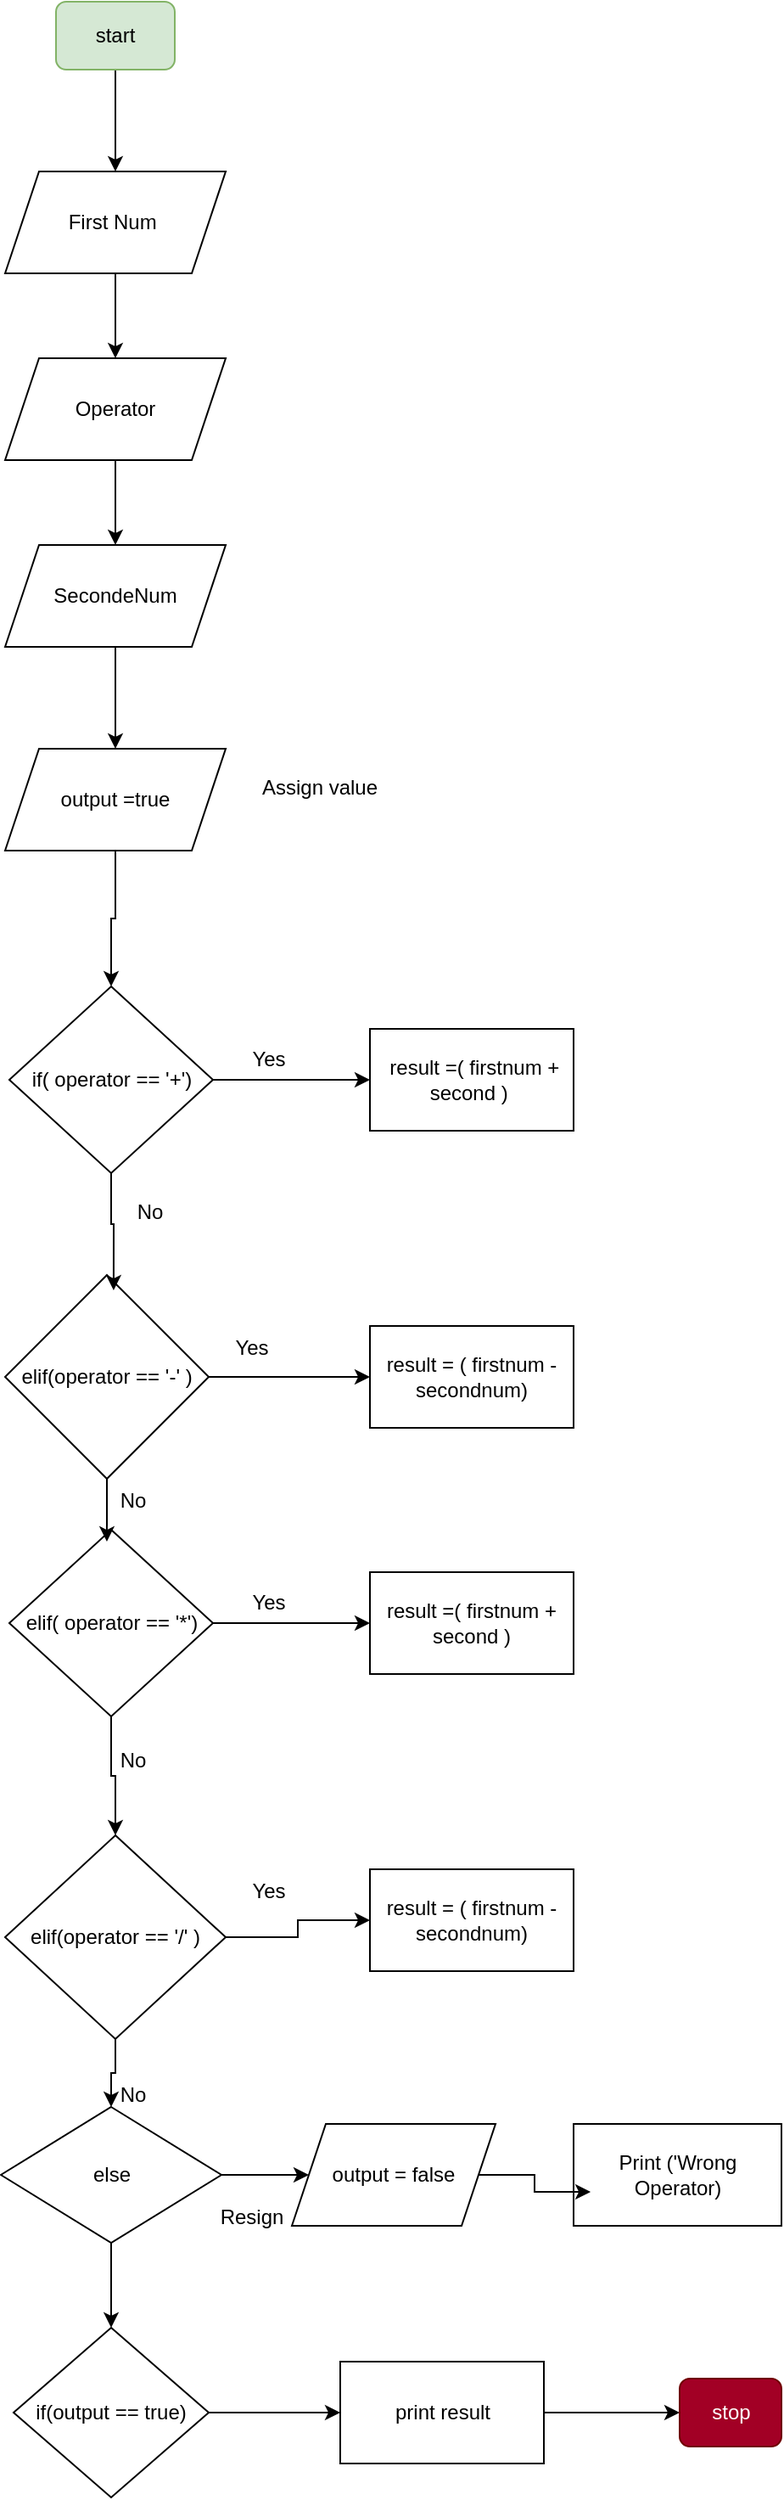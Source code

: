<mxfile version="24.7.17">
  <diagram id="C5RBs43oDa-KdzZeNtuy" name="Page-1">
    <mxGraphModel dx="985" dy="824" grid="1" gridSize="10" guides="1" tooltips="1" connect="1" arrows="1" fold="1" page="1" pageScale="1" pageWidth="827" pageHeight="1169" math="0" shadow="0">
      <root>
        <mxCell id="WIyWlLk6GJQsqaUBKTNV-0" />
        <mxCell id="WIyWlLk6GJQsqaUBKTNV-1" parent="WIyWlLk6GJQsqaUBKTNV-0" />
        <mxCell id="LmBbfcvXaD6cQ4zlUTau-3" style="edgeStyle=orthogonalEdgeStyle;rounded=0;orthogonalLoop=1;jettySize=auto;html=1;exitX=0.5;exitY=1;exitDx=0;exitDy=0;entryX=0.5;entryY=0;entryDx=0;entryDy=0;" edge="1" parent="WIyWlLk6GJQsqaUBKTNV-1" source="LmBbfcvXaD6cQ4zlUTau-0" target="LmBbfcvXaD6cQ4zlUTau-2">
          <mxGeometry relative="1" as="geometry" />
        </mxCell>
        <mxCell id="LmBbfcvXaD6cQ4zlUTau-0" value="start" style="rounded=1;whiteSpace=wrap;html=1;fillColor=#d5e8d4;strokeColor=#82b366;" vertex="1" parent="WIyWlLk6GJQsqaUBKTNV-1">
          <mxGeometry x="215" y="60" width="70" height="40" as="geometry" />
        </mxCell>
        <mxCell id="LmBbfcvXaD6cQ4zlUTau-5" style="edgeStyle=orthogonalEdgeStyle;rounded=0;orthogonalLoop=1;jettySize=auto;html=1;exitX=0.5;exitY=1;exitDx=0;exitDy=0;entryX=0.5;entryY=0;entryDx=0;entryDy=0;" edge="1" parent="WIyWlLk6GJQsqaUBKTNV-1" source="LmBbfcvXaD6cQ4zlUTau-2" target="LmBbfcvXaD6cQ4zlUTau-4">
          <mxGeometry relative="1" as="geometry" />
        </mxCell>
        <mxCell id="LmBbfcvXaD6cQ4zlUTau-2" value="First Num&amp;nbsp;" style="shape=parallelogram;perimeter=parallelogramPerimeter;whiteSpace=wrap;html=1;fixedSize=1;" vertex="1" parent="WIyWlLk6GJQsqaUBKTNV-1">
          <mxGeometry x="185" y="160" width="130" height="60" as="geometry" />
        </mxCell>
        <mxCell id="LmBbfcvXaD6cQ4zlUTau-7" style="edgeStyle=orthogonalEdgeStyle;rounded=0;orthogonalLoop=1;jettySize=auto;html=1;exitX=0.5;exitY=1;exitDx=0;exitDy=0;entryX=0.5;entryY=0;entryDx=0;entryDy=0;" edge="1" parent="WIyWlLk6GJQsqaUBKTNV-1" source="LmBbfcvXaD6cQ4zlUTau-4" target="LmBbfcvXaD6cQ4zlUTau-6">
          <mxGeometry relative="1" as="geometry" />
        </mxCell>
        <mxCell id="LmBbfcvXaD6cQ4zlUTau-4" value="Operator" style="shape=parallelogram;perimeter=parallelogramPerimeter;whiteSpace=wrap;html=1;fixedSize=1;" vertex="1" parent="WIyWlLk6GJQsqaUBKTNV-1">
          <mxGeometry x="185" y="270" width="130" height="60" as="geometry" />
        </mxCell>
        <mxCell id="LmBbfcvXaD6cQ4zlUTau-9" style="edgeStyle=orthogonalEdgeStyle;rounded=0;orthogonalLoop=1;jettySize=auto;html=1;exitX=0.5;exitY=1;exitDx=0;exitDy=0;entryX=0.5;entryY=0;entryDx=0;entryDy=0;" edge="1" parent="WIyWlLk6GJQsqaUBKTNV-1" source="LmBbfcvXaD6cQ4zlUTau-6" target="LmBbfcvXaD6cQ4zlUTau-8">
          <mxGeometry relative="1" as="geometry" />
        </mxCell>
        <mxCell id="LmBbfcvXaD6cQ4zlUTau-6" value="SecondeNum" style="shape=parallelogram;perimeter=parallelogramPerimeter;whiteSpace=wrap;html=1;fixedSize=1;" vertex="1" parent="WIyWlLk6GJQsqaUBKTNV-1">
          <mxGeometry x="185" y="380" width="130" height="60" as="geometry" />
        </mxCell>
        <mxCell id="LmBbfcvXaD6cQ4zlUTau-12" style="edgeStyle=orthogonalEdgeStyle;rounded=0;orthogonalLoop=1;jettySize=auto;html=1;exitX=0.5;exitY=1;exitDx=0;exitDy=0;entryX=0.5;entryY=0;entryDx=0;entryDy=0;" edge="1" parent="WIyWlLk6GJQsqaUBKTNV-1" source="LmBbfcvXaD6cQ4zlUTau-8" target="LmBbfcvXaD6cQ4zlUTau-10">
          <mxGeometry relative="1" as="geometry" />
        </mxCell>
        <mxCell id="LmBbfcvXaD6cQ4zlUTau-8" value="output =true" style="shape=parallelogram;perimeter=parallelogramPerimeter;whiteSpace=wrap;html=1;fixedSize=1;" vertex="1" parent="WIyWlLk6GJQsqaUBKTNV-1">
          <mxGeometry x="185" y="500" width="130" height="60" as="geometry" />
        </mxCell>
        <mxCell id="LmBbfcvXaD6cQ4zlUTau-14" style="edgeStyle=orthogonalEdgeStyle;rounded=0;orthogonalLoop=1;jettySize=auto;html=1;exitX=1;exitY=0.5;exitDx=0;exitDy=0;entryX=0;entryY=0.5;entryDx=0;entryDy=0;" edge="1" parent="WIyWlLk6GJQsqaUBKTNV-1" source="LmBbfcvXaD6cQ4zlUTau-10" target="LmBbfcvXaD6cQ4zlUTau-13">
          <mxGeometry relative="1" as="geometry" />
        </mxCell>
        <mxCell id="LmBbfcvXaD6cQ4zlUTau-10" value="if( operator == &#39;+&#39;)" style="rhombus;whiteSpace=wrap;html=1;" vertex="1" parent="WIyWlLk6GJQsqaUBKTNV-1">
          <mxGeometry x="187.5" y="640" width="120" height="110" as="geometry" />
        </mxCell>
        <mxCell id="LmBbfcvXaD6cQ4zlUTau-13" value="&amp;nbsp;result =( firstnum + second )&amp;nbsp;" style="rounded=0;whiteSpace=wrap;html=1;flipV=1;" vertex="1" parent="WIyWlLk6GJQsqaUBKTNV-1">
          <mxGeometry x="400" y="665" width="120" height="60" as="geometry" />
        </mxCell>
        <mxCell id="LmBbfcvXaD6cQ4zlUTau-15" value="Yes" style="text;html=1;align=center;verticalAlign=middle;resizable=0;points=[];autosize=1;strokeColor=none;fillColor=none;" vertex="1" parent="WIyWlLk6GJQsqaUBKTNV-1">
          <mxGeometry x="320" y="668" width="40" height="30" as="geometry" />
        </mxCell>
        <mxCell id="LmBbfcvXaD6cQ4zlUTau-20" style="edgeStyle=orthogonalEdgeStyle;rounded=0;orthogonalLoop=1;jettySize=auto;html=1;exitX=1;exitY=0.5;exitDx=0;exitDy=0;entryX=0;entryY=0.5;entryDx=0;entryDy=0;" edge="1" parent="WIyWlLk6GJQsqaUBKTNV-1" source="LmBbfcvXaD6cQ4zlUTau-16" target="LmBbfcvXaD6cQ4zlUTau-19">
          <mxGeometry relative="1" as="geometry" />
        </mxCell>
        <mxCell id="LmBbfcvXaD6cQ4zlUTau-16" value="elif(operator == &#39;-&#39; )" style="rhombus;whiteSpace=wrap;html=1;" vertex="1" parent="WIyWlLk6GJQsqaUBKTNV-1">
          <mxGeometry x="185" y="810" width="120" height="120" as="geometry" />
        </mxCell>
        <mxCell id="LmBbfcvXaD6cQ4zlUTau-17" style="edgeStyle=orthogonalEdgeStyle;rounded=0;orthogonalLoop=1;jettySize=auto;html=1;exitX=0.5;exitY=1;exitDx=0;exitDy=0;entryX=0.533;entryY=0.075;entryDx=0;entryDy=0;entryPerimeter=0;" edge="1" parent="WIyWlLk6GJQsqaUBKTNV-1" source="LmBbfcvXaD6cQ4zlUTau-10" target="LmBbfcvXaD6cQ4zlUTau-16">
          <mxGeometry relative="1" as="geometry" />
        </mxCell>
        <mxCell id="LmBbfcvXaD6cQ4zlUTau-18" value="No" style="text;html=1;align=center;verticalAlign=middle;resizable=0;points=[];autosize=1;strokeColor=none;fillColor=none;" vertex="1" parent="WIyWlLk6GJQsqaUBKTNV-1">
          <mxGeometry x="250" y="758" width="40" height="30" as="geometry" />
        </mxCell>
        <mxCell id="LmBbfcvXaD6cQ4zlUTau-19" value="result = ( firstnum - secondnum)" style="rounded=0;whiteSpace=wrap;html=1;flipV=1;" vertex="1" parent="WIyWlLk6GJQsqaUBKTNV-1">
          <mxGeometry x="400" y="840" width="120" height="60" as="geometry" />
        </mxCell>
        <mxCell id="LmBbfcvXaD6cQ4zlUTau-21" value="Yes" style="text;html=1;align=center;verticalAlign=middle;resizable=0;points=[];autosize=1;strokeColor=none;fillColor=none;" vertex="1" parent="WIyWlLk6GJQsqaUBKTNV-1">
          <mxGeometry x="310" y="838" width="40" height="30" as="geometry" />
        </mxCell>
        <mxCell id="LmBbfcvXaD6cQ4zlUTau-27" style="edgeStyle=orthogonalEdgeStyle;rounded=0;orthogonalLoop=1;jettySize=auto;html=1;exitX=1;exitY=0.5;exitDx=0;exitDy=0;" edge="1" parent="WIyWlLk6GJQsqaUBKTNV-1" source="LmBbfcvXaD6cQ4zlUTau-22">
          <mxGeometry relative="1" as="geometry">
            <mxPoint x="400" y="1015" as="targetPoint" />
          </mxGeometry>
        </mxCell>
        <mxCell id="LmBbfcvXaD6cQ4zlUTau-29" style="edgeStyle=orthogonalEdgeStyle;rounded=0;orthogonalLoop=1;jettySize=auto;html=1;exitX=0.5;exitY=1;exitDx=0;exitDy=0;entryX=0.5;entryY=0;entryDx=0;entryDy=0;" edge="1" parent="WIyWlLk6GJQsqaUBKTNV-1" source="LmBbfcvXaD6cQ4zlUTau-22" target="LmBbfcvXaD6cQ4zlUTau-23">
          <mxGeometry relative="1" as="geometry" />
        </mxCell>
        <mxCell id="LmBbfcvXaD6cQ4zlUTau-22" value="elif( operator == &#39;*&#39;)" style="rhombus;whiteSpace=wrap;html=1;" vertex="1" parent="WIyWlLk6GJQsqaUBKTNV-1">
          <mxGeometry x="187.5" y="960" width="120" height="110" as="geometry" />
        </mxCell>
        <mxCell id="LmBbfcvXaD6cQ4zlUTau-28" style="edgeStyle=orthogonalEdgeStyle;rounded=0;orthogonalLoop=1;jettySize=auto;html=1;exitX=1;exitY=0.5;exitDx=0;exitDy=0;entryX=0;entryY=0.5;entryDx=0;entryDy=0;" edge="1" parent="WIyWlLk6GJQsqaUBKTNV-1" source="LmBbfcvXaD6cQ4zlUTau-23" target="LmBbfcvXaD6cQ4zlUTau-25">
          <mxGeometry relative="1" as="geometry">
            <mxPoint x="390" y="1190" as="targetPoint" />
          </mxGeometry>
        </mxCell>
        <mxCell id="LmBbfcvXaD6cQ4zlUTau-43" style="edgeStyle=orthogonalEdgeStyle;rounded=0;orthogonalLoop=1;jettySize=auto;html=1;exitX=0.5;exitY=1;exitDx=0;exitDy=0;" edge="1" parent="WIyWlLk6GJQsqaUBKTNV-1" source="LmBbfcvXaD6cQ4zlUTau-23" target="LmBbfcvXaD6cQ4zlUTau-42">
          <mxGeometry relative="1" as="geometry" />
        </mxCell>
        <mxCell id="LmBbfcvXaD6cQ4zlUTau-23" value="elif(operator == &#39;/&#39; )" style="rhombus;whiteSpace=wrap;html=1;" vertex="1" parent="WIyWlLk6GJQsqaUBKTNV-1">
          <mxGeometry x="185" y="1140" width="130" height="120" as="geometry" />
        </mxCell>
        <mxCell id="LmBbfcvXaD6cQ4zlUTau-24" value="result =( firstnum + second )" style="rounded=0;whiteSpace=wrap;html=1;flipV=1;" vertex="1" parent="WIyWlLk6GJQsqaUBKTNV-1">
          <mxGeometry x="400" y="985" width="120" height="60" as="geometry" />
        </mxCell>
        <mxCell id="LmBbfcvXaD6cQ4zlUTau-25" value="result = ( firstnum - secondnum)" style="rounded=0;whiteSpace=wrap;html=1;flipV=1;" vertex="1" parent="WIyWlLk6GJQsqaUBKTNV-1">
          <mxGeometry x="400" y="1160" width="120" height="60" as="geometry" />
        </mxCell>
        <mxCell id="LmBbfcvXaD6cQ4zlUTau-26" style="edgeStyle=orthogonalEdgeStyle;rounded=0;orthogonalLoop=1;jettySize=auto;html=1;exitX=0.5;exitY=1;exitDx=0;exitDy=0;entryX=0.479;entryY=0.064;entryDx=0;entryDy=0;entryPerimeter=0;" edge="1" parent="WIyWlLk6GJQsqaUBKTNV-1" source="LmBbfcvXaD6cQ4zlUTau-16" target="LmBbfcvXaD6cQ4zlUTau-22">
          <mxGeometry relative="1" as="geometry" />
        </mxCell>
        <mxCell id="LmBbfcvXaD6cQ4zlUTau-30" value="Yes" style="text;html=1;align=center;verticalAlign=middle;resizable=0;points=[];autosize=1;strokeColor=none;fillColor=none;" vertex="1" parent="WIyWlLk6GJQsqaUBKTNV-1">
          <mxGeometry x="320" y="988" width="40" height="30" as="geometry" />
        </mxCell>
        <mxCell id="LmBbfcvXaD6cQ4zlUTau-31" value="Yes" style="text;html=1;align=center;verticalAlign=middle;resizable=0;points=[];autosize=1;strokeColor=none;fillColor=none;" vertex="1" parent="WIyWlLk6GJQsqaUBKTNV-1">
          <mxGeometry x="320" y="1158" width="40" height="30" as="geometry" />
        </mxCell>
        <mxCell id="LmBbfcvXaD6cQ4zlUTau-32" value="No" style="text;html=1;align=center;verticalAlign=middle;resizable=0;points=[];autosize=1;strokeColor=none;fillColor=none;" vertex="1" parent="WIyWlLk6GJQsqaUBKTNV-1">
          <mxGeometry x="240" y="928" width="40" height="30" as="geometry" />
        </mxCell>
        <mxCell id="LmBbfcvXaD6cQ4zlUTau-33" value="No&lt;div&gt;&lt;br&gt;&lt;/div&gt;" style="text;html=1;align=center;verticalAlign=middle;resizable=0;points=[];autosize=1;strokeColor=none;fillColor=none;" vertex="1" parent="WIyWlLk6GJQsqaUBKTNV-1">
          <mxGeometry x="240" y="1083" width="40" height="40" as="geometry" />
        </mxCell>
        <mxCell id="LmBbfcvXaD6cQ4zlUTau-34" value="Print (&#39;Wrong Operator)" style="whiteSpace=wrap;html=1;" vertex="1" parent="WIyWlLk6GJQsqaUBKTNV-1">
          <mxGeometry x="520" y="1310" width="122.5" height="60" as="geometry" />
        </mxCell>
        <mxCell id="LmBbfcvXaD6cQ4zlUTau-36" value="No" style="text;html=1;align=center;verticalAlign=middle;resizable=0;points=[];autosize=1;strokeColor=none;fillColor=none;" vertex="1" parent="WIyWlLk6GJQsqaUBKTNV-1">
          <mxGeometry x="240" y="1278" width="40" height="30" as="geometry" />
        </mxCell>
        <mxCell id="LmBbfcvXaD6cQ4zlUTau-37" value="output = false" style="shape=parallelogram;perimeter=parallelogramPerimeter;whiteSpace=wrap;html=1;fixedSize=1;" vertex="1" parent="WIyWlLk6GJQsqaUBKTNV-1">
          <mxGeometry x="354" y="1310" width="120" height="60" as="geometry" />
        </mxCell>
        <mxCell id="LmBbfcvXaD6cQ4zlUTau-39" value="Assign value" style="text;html=1;align=center;verticalAlign=middle;resizable=0;points=[];autosize=1;strokeColor=none;fillColor=none;" vertex="1" parent="WIyWlLk6GJQsqaUBKTNV-1">
          <mxGeometry x="325" y="508" width="90" height="30" as="geometry" />
        </mxCell>
        <mxCell id="LmBbfcvXaD6cQ4zlUTau-40" value="Resign" style="text;html=1;align=center;verticalAlign=middle;resizable=0;points=[];autosize=1;strokeColor=none;fillColor=none;" vertex="1" parent="WIyWlLk6GJQsqaUBKTNV-1">
          <mxGeometry x="300" y="1350" width="60" height="30" as="geometry" />
        </mxCell>
        <mxCell id="LmBbfcvXaD6cQ4zlUTau-44" style="edgeStyle=orthogonalEdgeStyle;rounded=0;orthogonalLoop=1;jettySize=auto;html=1;exitX=1;exitY=0.5;exitDx=0;exitDy=0;entryX=0;entryY=0.5;entryDx=0;entryDy=0;" edge="1" parent="WIyWlLk6GJQsqaUBKTNV-1" source="LmBbfcvXaD6cQ4zlUTau-42" target="LmBbfcvXaD6cQ4zlUTau-37">
          <mxGeometry relative="1" as="geometry" />
        </mxCell>
        <mxCell id="LmBbfcvXaD6cQ4zlUTau-48" style="edgeStyle=orthogonalEdgeStyle;rounded=0;orthogonalLoop=1;jettySize=auto;html=1;exitX=0.5;exitY=1;exitDx=0;exitDy=0;entryX=0.5;entryY=0;entryDx=0;entryDy=0;" edge="1" parent="WIyWlLk6GJQsqaUBKTNV-1" source="LmBbfcvXaD6cQ4zlUTau-42" target="LmBbfcvXaD6cQ4zlUTau-47">
          <mxGeometry relative="1" as="geometry" />
        </mxCell>
        <mxCell id="LmBbfcvXaD6cQ4zlUTau-42" value="else" style="rhombus;whiteSpace=wrap;html=1;" vertex="1" parent="WIyWlLk6GJQsqaUBKTNV-1">
          <mxGeometry x="182.5" y="1300" width="130" height="80" as="geometry" />
        </mxCell>
        <mxCell id="LmBbfcvXaD6cQ4zlUTau-45" style="edgeStyle=orthogonalEdgeStyle;rounded=0;orthogonalLoop=1;jettySize=auto;html=1;exitX=1;exitY=0.5;exitDx=0;exitDy=0;entryX=0.082;entryY=0.667;entryDx=0;entryDy=0;entryPerimeter=0;" edge="1" parent="WIyWlLk6GJQsqaUBKTNV-1" source="LmBbfcvXaD6cQ4zlUTau-37" target="LmBbfcvXaD6cQ4zlUTau-34">
          <mxGeometry relative="1" as="geometry" />
        </mxCell>
        <mxCell id="LmBbfcvXaD6cQ4zlUTau-50" value="" style="edgeStyle=orthogonalEdgeStyle;rounded=0;orthogonalLoop=1;jettySize=auto;html=1;" edge="1" parent="WIyWlLk6GJQsqaUBKTNV-1" source="LmBbfcvXaD6cQ4zlUTau-47" target="LmBbfcvXaD6cQ4zlUTau-49">
          <mxGeometry relative="1" as="geometry" />
        </mxCell>
        <mxCell id="LmBbfcvXaD6cQ4zlUTau-47" value="if(output == true)" style="rhombus;whiteSpace=wrap;html=1;" vertex="1" parent="WIyWlLk6GJQsqaUBKTNV-1">
          <mxGeometry x="190" y="1430" width="115" height="100" as="geometry" />
        </mxCell>
        <mxCell id="LmBbfcvXaD6cQ4zlUTau-52" value="" style="edgeStyle=orthogonalEdgeStyle;rounded=0;orthogonalLoop=1;jettySize=auto;html=1;" edge="1" parent="WIyWlLk6GJQsqaUBKTNV-1" source="LmBbfcvXaD6cQ4zlUTau-49">
          <mxGeometry relative="1" as="geometry">
            <mxPoint x="582.5" y="1480" as="targetPoint" />
          </mxGeometry>
        </mxCell>
        <mxCell id="LmBbfcvXaD6cQ4zlUTau-49" value="print result" style="whiteSpace=wrap;html=1;" vertex="1" parent="WIyWlLk6GJQsqaUBKTNV-1">
          <mxGeometry x="382.5" y="1450" width="120" height="60" as="geometry" />
        </mxCell>
        <mxCell id="LmBbfcvXaD6cQ4zlUTau-53" value="stop" style="rounded=1;whiteSpace=wrap;html=1;fillColor=#a20025;strokeColor=#6F0000;fontColor=#ffffff;" vertex="1" parent="WIyWlLk6GJQsqaUBKTNV-1">
          <mxGeometry x="582.5" y="1460" width="60" height="40" as="geometry" />
        </mxCell>
      </root>
    </mxGraphModel>
  </diagram>
</mxfile>
